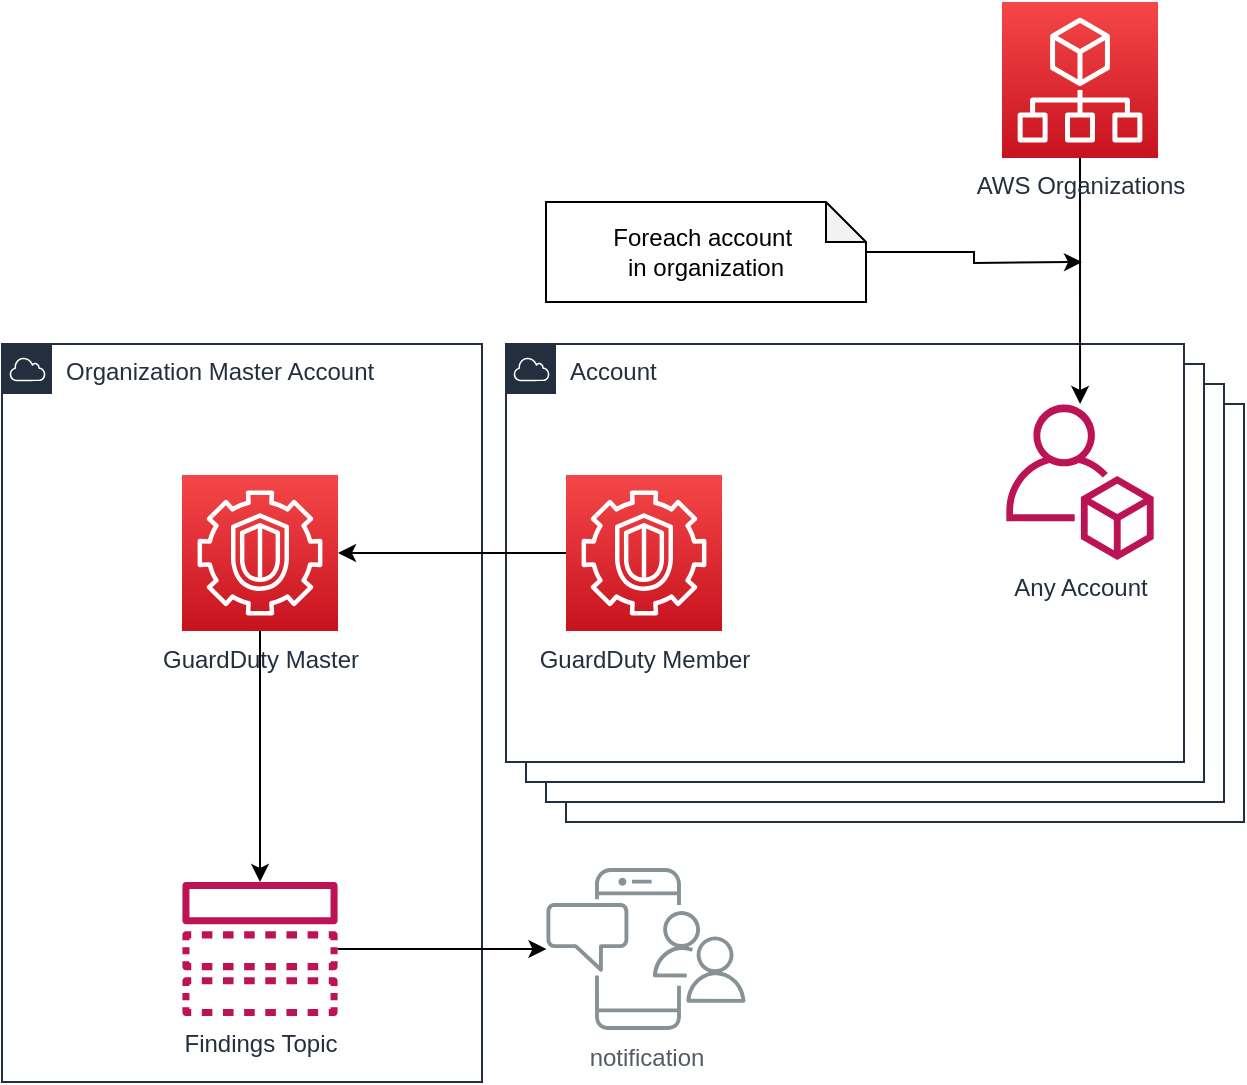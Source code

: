 <mxfile version="12.4.2" type="device" pages="1"><diagram id="YxeRRI7OYOyXLuMw0ghk" name="Page-1"><mxGraphModel dx="1106" dy="784" grid="1" gridSize="10" guides="1" tooltips="1" connect="1" arrows="1" fold="1" page="1" pageScale="1" pageWidth="827" pageHeight="1169" math="0" shadow="0"><root><mxCell id="0"/><mxCell id="1" parent="0"/><mxCell id="pNwFo2h7Ff0MkbPjzWOB-2" value="Organization Master Account&amp;nbsp;" style="points=[[0,0],[0.25,0],[0.5,0],[0.75,0],[1,0],[1,0.25],[1,0.5],[1,0.75],[1,1],[0.75,1],[0.5,1],[0.25,1],[0,1],[0,0.75],[0,0.5],[0,0.25]];outlineConnect=0;gradientColor=none;html=1;whiteSpace=wrap;fontSize=12;fontStyle=0;shape=mxgraph.aws4.group;grIcon=mxgraph.aws4.group_aws_cloud;strokeColor=#232F3E;fillColor=#ffffff;verticalAlign=top;align=left;spacingLeft=30;fontColor=#232F3E;dashed=0;" parent="1" vertex="1"><mxGeometry x="170" y="201" width="240" height="369" as="geometry"/></mxCell><mxCell id="1AVKhcs06X7dWhf0JuP7-2" style="edgeStyle=orthogonalEdgeStyle;rounded=0;orthogonalLoop=1;jettySize=auto;html=1;" edge="1" parent="1" source="pNwFo2h7Ff0MkbPjzWOB-1" target="1AVKhcs06X7dWhf0JuP7-1"><mxGeometry relative="1" as="geometry"/></mxCell><mxCell id="pNwFo2h7Ff0MkbPjzWOB-1" value="GuardDuty Master" style="outlineConnect=0;fontColor=#232F3E;gradientColor=#F54749;gradientDirection=north;fillColor=#C7131F;strokeColor=#ffffff;dashed=0;verticalLabelPosition=bottom;verticalAlign=top;align=center;html=1;fontSize=12;fontStyle=0;aspect=fixed;shape=mxgraph.aws4.resourceIcon;resIcon=mxgraph.aws4.guardduty;" parent="1" vertex="1"><mxGeometry x="260" y="266.5" width="78" height="78" as="geometry"/></mxCell><mxCell id="pNwFo2h7Ff0MkbPjzWOB-3" value="Account" style="points=[[0,0],[0.25,0],[0.5,0],[0.75,0],[1,0],[1,0.25],[1,0.5],[1,0.75],[1,1],[0.75,1],[0.5,1],[0.25,1],[0,1],[0,0.75],[0,0.5],[0,0.25]];outlineConnect=0;gradientColor=none;html=1;whiteSpace=wrap;fontSize=12;fontStyle=0;shape=mxgraph.aws4.group;grIcon=mxgraph.aws4.group_aws_cloud;strokeColor=#232F3E;fillColor=#ffffff;verticalAlign=top;align=left;spacingLeft=30;fontColor=#232F3E;dashed=0;" parent="1" vertex="1"><mxGeometry x="452" y="231" width="339" height="209" as="geometry"/></mxCell><mxCell id="pNwFo2h7Ff0MkbPjzWOB-4" value="Account" style="points=[[0,0],[0.25,0],[0.5,0],[0.75,0],[1,0],[1,0.25],[1,0.5],[1,0.75],[1,1],[0.75,1],[0.5,1],[0.25,1],[0,1],[0,0.75],[0,0.5],[0,0.25]];outlineConnect=0;gradientColor=none;html=1;whiteSpace=wrap;fontSize=12;fontStyle=0;shape=mxgraph.aws4.group;grIcon=mxgraph.aws4.group_aws_cloud;strokeColor=#232F3E;fillColor=#ffffff;verticalAlign=top;align=left;spacingLeft=30;fontColor=#232F3E;dashed=0;" parent="1" vertex="1"><mxGeometry x="442" y="221" width="339" height="209" as="geometry"/></mxCell><mxCell id="pNwFo2h7Ff0MkbPjzWOB-5" value="Account" style="points=[[0,0],[0.25,0],[0.5,0],[0.75,0],[1,0],[1,0.25],[1,0.5],[1,0.75],[1,1],[0.75,1],[0.5,1],[0.25,1],[0,1],[0,0.75],[0,0.5],[0,0.25]];outlineConnect=0;gradientColor=none;html=1;whiteSpace=wrap;fontSize=12;fontStyle=0;shape=mxgraph.aws4.group;grIcon=mxgraph.aws4.group_aws_cloud;strokeColor=#232F3E;fillColor=#ffffff;verticalAlign=top;align=left;spacingLeft=30;fontColor=#232F3E;dashed=0;" parent="1" vertex="1"><mxGeometry x="432" y="211" width="339" height="209" as="geometry"/></mxCell><mxCell id="pNwFo2h7Ff0MkbPjzWOB-6" value="Account" style="points=[[0,0],[0.25,0],[0.5,0],[0.75,0],[1,0],[1,0.25],[1,0.5],[1,0.75],[1,1],[0.75,1],[0.5,1],[0.25,1],[0,1],[0,0.75],[0,0.5],[0,0.25]];outlineConnect=0;gradientColor=none;html=1;whiteSpace=wrap;fontSize=12;fontStyle=0;shape=mxgraph.aws4.group;grIcon=mxgraph.aws4.group_aws_cloud;strokeColor=#232F3E;fillColor=#ffffff;verticalAlign=top;align=left;spacingLeft=30;fontColor=#232F3E;dashed=0;" parent="1" vertex="1"><mxGeometry x="422" y="201" width="339" height="209" as="geometry"/></mxCell><mxCell id="pNwFo2h7Ff0MkbPjzWOB-7" style="edgeStyle=orthogonalEdgeStyle;rounded=0;orthogonalLoop=1;jettySize=auto;html=1;" parent="1" source="pNwFo2h7Ff0MkbPjzWOB-8" edge="1"><mxGeometry relative="1" as="geometry"><mxPoint x="710" y="160" as="targetPoint"/></mxGeometry></mxCell><mxCell id="pNwFo2h7Ff0MkbPjzWOB-8" value="Foreach account&amp;nbsp;&lt;br&gt;in organization" style="shape=note;whiteSpace=wrap;html=1;backgroundOutline=1;darkOpacity=0.05;strokeColor=#000000;fillColor=#FFFFFF;size=20;" parent="1" vertex="1"><mxGeometry x="442" y="130" width="160" height="50" as="geometry"/></mxCell><mxCell id="wL66BRjU-t539ouB0HVK-3" style="edgeStyle=orthogonalEdgeStyle;rounded=0;orthogonalLoop=1;jettySize=auto;html=1;" parent="1" source="pNwFo2h7Ff0MkbPjzWOB-11" target="pNwFo2h7Ff0MkbPjzWOB-1" edge="1"><mxGeometry relative="1" as="geometry"/></mxCell><mxCell id="pNwFo2h7Ff0MkbPjzWOB-11" value="GuardDuty Member" style="outlineConnect=0;fontColor=#232F3E;gradientColor=#F54749;gradientDirection=north;fillColor=#C7131F;strokeColor=#ffffff;dashed=0;verticalLabelPosition=bottom;verticalAlign=top;align=center;html=1;fontSize=12;fontStyle=0;aspect=fixed;shape=mxgraph.aws4.resourceIcon;resIcon=mxgraph.aws4.guardduty;" parent="1" vertex="1"><mxGeometry x="452" y="266.5" width="78" height="78" as="geometry"/></mxCell><mxCell id="pNwFo2h7Ff0MkbPjzWOB-25" style="edgeStyle=orthogonalEdgeStyle;rounded=0;orthogonalLoop=1;jettySize=auto;html=1;" parent="1" source="pNwFo2h7Ff0MkbPjzWOB-27" target="pNwFo2h7Ff0MkbPjzWOB-26" edge="1"><mxGeometry relative="1" as="geometry"><mxPoint x="358" y="296" as="sourcePoint"/></mxGeometry></mxCell><mxCell id="pNwFo2h7Ff0MkbPjzWOB-26" value="Any Account" style="outlineConnect=0;fontColor=#232F3E;gradientColor=none;fillColor=#BC1356;strokeColor=none;dashed=0;verticalLabelPosition=bottom;verticalAlign=top;align=center;html=1;fontSize=12;fontStyle=0;aspect=fixed;pointerEvents=1;shape=mxgraph.aws4.organizations_account;" parent="1" vertex="1"><mxGeometry x="672" y="231" width="74" height="78" as="geometry"/></mxCell><mxCell id="pNwFo2h7Ff0MkbPjzWOB-27" value="AWS Organizations&lt;br&gt;" style="outlineConnect=0;fontColor=#232F3E;gradientColor=#F54749;gradientDirection=north;fillColor=#C7131F;strokeColor=#ffffff;dashed=0;verticalLabelPosition=bottom;verticalAlign=top;align=center;html=1;fontSize=12;fontStyle=0;aspect=fixed;shape=mxgraph.aws4.resourceIcon;resIcon=mxgraph.aws4.organizations;" parent="1" vertex="1"><mxGeometry x="670" y="30" width="78" height="78" as="geometry"/></mxCell><mxCell id="1AVKhcs06X7dWhf0JuP7-4" style="edgeStyle=orthogonalEdgeStyle;rounded=0;orthogonalLoop=1;jettySize=auto;html=1;" edge="1" parent="1" source="1AVKhcs06X7dWhf0JuP7-1" target="1AVKhcs06X7dWhf0JuP7-3"><mxGeometry relative="1" as="geometry"/></mxCell><mxCell id="1AVKhcs06X7dWhf0JuP7-1" value="Findings Topic" style="outlineConnect=0;fontColor=#232F3E;gradientColor=none;fillColor=#BC1356;strokeColor=none;dashed=0;verticalLabelPosition=bottom;verticalAlign=top;align=center;html=1;fontSize=12;fontStyle=0;aspect=fixed;pointerEvents=1;shape=mxgraph.aws4.topic;" vertex="1" parent="1"><mxGeometry x="260" y="470" width="78" height="67" as="geometry"/></mxCell><mxCell id="1AVKhcs06X7dWhf0JuP7-3" value="notification" style="outlineConnect=0;gradientColor=none;fontColor=#545B64;strokeColor=none;fillColor=#879196;dashed=0;verticalLabelPosition=bottom;verticalAlign=top;align=center;html=1;fontSize=12;fontStyle=0;aspect=fixed;shape=mxgraph.aws4.illustration_notification;pointerEvents=1" vertex="1" parent="1"><mxGeometry x="442" y="463" width="100" height="81" as="geometry"/></mxCell></root></mxGraphModel></diagram></mxfile>